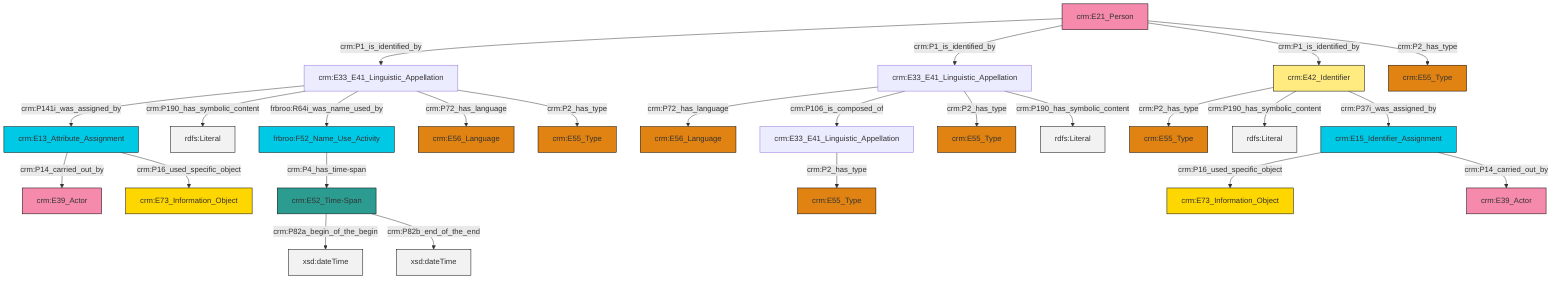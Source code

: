graph TD
classDef Literal fill:#f2f2f2,stroke:#000000;
classDef CRM_Entity fill:#FFFFFF,stroke:#000000;
classDef Temporal_Entity fill:#00C9E6, stroke:#000000;
classDef Type fill:#E18312, stroke:#000000;
classDef Time-Span fill:#2C9C91, stroke:#000000;
classDef Appellation fill:#FFEB7F, stroke:#000000;
classDef Place fill:#008836, stroke:#000000;
classDef Persistent_Item fill:#B266B2, stroke:#000000;
classDef Conceptual_Object fill:#FFD700, stroke:#000000;
classDef Physical_Thing fill:#D2B48C, stroke:#000000;
classDef Actor fill:#f58aad, stroke:#000000;
classDef PC_Classes fill:#4ce600, stroke:#000000;
classDef Multi fill:#cccccc,stroke:#000000;

0["crm:E21_Person"]:::Actor -->|crm:P1_is_identified_by| 1["crm:E33_E41_Linguistic_Appellation"]:::Default
6["crm:E13_Attribute_Assignment"]:::Temporal_Entity -->|crm:P14_carried_out_by| 8["crm:E39_Actor"]:::Actor
9["crm:E42_Identifier"]:::Appellation -->|crm:P2_has_type| 10["crm:E55_Type"]:::Type
11["crm:E33_E41_Linguistic_Appellation"]:::Default -->|crm:P72_has_language| 12["crm:E56_Language"]:::Type
1["crm:E33_E41_Linguistic_Appellation"]:::Default -->|crm:P141i_was_assigned_by| 6["crm:E13_Attribute_Assignment"]:::Temporal_Entity
18["crm:E52_Time-Span"]:::Time-Span -->|crm:P82a_begin_of_the_begin| 19[xsd:dateTime]:::Literal
1["crm:E33_E41_Linguistic_Appellation"]:::Default -->|crm:P190_has_symbolic_content| 21[rdfs:Literal]:::Literal
9["crm:E42_Identifier"]:::Appellation -->|crm:P190_has_symbolic_content| 28[rdfs:Literal]:::Literal
1["crm:E33_E41_Linguistic_Appellation"]:::Default -->|frbroo:R64i_was_name_used_by| 31["frbroo:F52_Name_Use_Activity"]:::Temporal_Entity
6["crm:E13_Attribute_Assignment"]:::Temporal_Entity -->|crm:P16_used_specific_object| 32["crm:E73_Information_Object"]:::Conceptual_Object
33["crm:E15_Identifier_Assignment"]:::Temporal_Entity -->|crm:P16_used_specific_object| 13["crm:E73_Information_Object"]:::Conceptual_Object
11["crm:E33_E41_Linguistic_Appellation"]:::Default -->|crm:P106_is_composed_of| 2["crm:E33_E41_Linguistic_Appellation"]:::Default
1["crm:E33_E41_Linguistic_Appellation"]:::Default -->|crm:P72_has_language| 23["crm:E56_Language"]:::Type
9["crm:E42_Identifier"]:::Appellation -->|crm:P37i_was_assigned_by| 33["crm:E15_Identifier_Assignment"]:::Temporal_Entity
2["crm:E33_E41_Linguistic_Appellation"]:::Default -->|crm:P2_has_type| 29["crm:E55_Type"]:::Type
1["crm:E33_E41_Linguistic_Appellation"]:::Default -->|crm:P2_has_type| 16["crm:E55_Type"]:::Type
33["crm:E15_Identifier_Assignment"]:::Temporal_Entity -->|crm:P14_carried_out_by| 35["crm:E39_Actor"]:::Actor
18["crm:E52_Time-Span"]:::Time-Span -->|crm:P82b_end_of_the_end| 42[xsd:dateTime]:::Literal
0["crm:E21_Person"]:::Actor -->|crm:P1_is_identified_by| 11["crm:E33_E41_Linguistic_Appellation"]:::Default
0["crm:E21_Person"]:::Actor -->|crm:P1_is_identified_by| 9["crm:E42_Identifier"]:::Appellation
11["crm:E33_E41_Linguistic_Appellation"]:::Default -->|crm:P2_has_type| 4["crm:E55_Type"]:::Type
0["crm:E21_Person"]:::Actor -->|crm:P2_has_type| 37["crm:E55_Type"]:::Type
31["frbroo:F52_Name_Use_Activity"]:::Temporal_Entity -->|crm:P4_has_time-span| 18["crm:E52_Time-Span"]:::Time-Span
11["crm:E33_E41_Linguistic_Appellation"]:::Default -->|crm:P190_has_symbolic_content| 46[rdfs:Literal]:::Literal